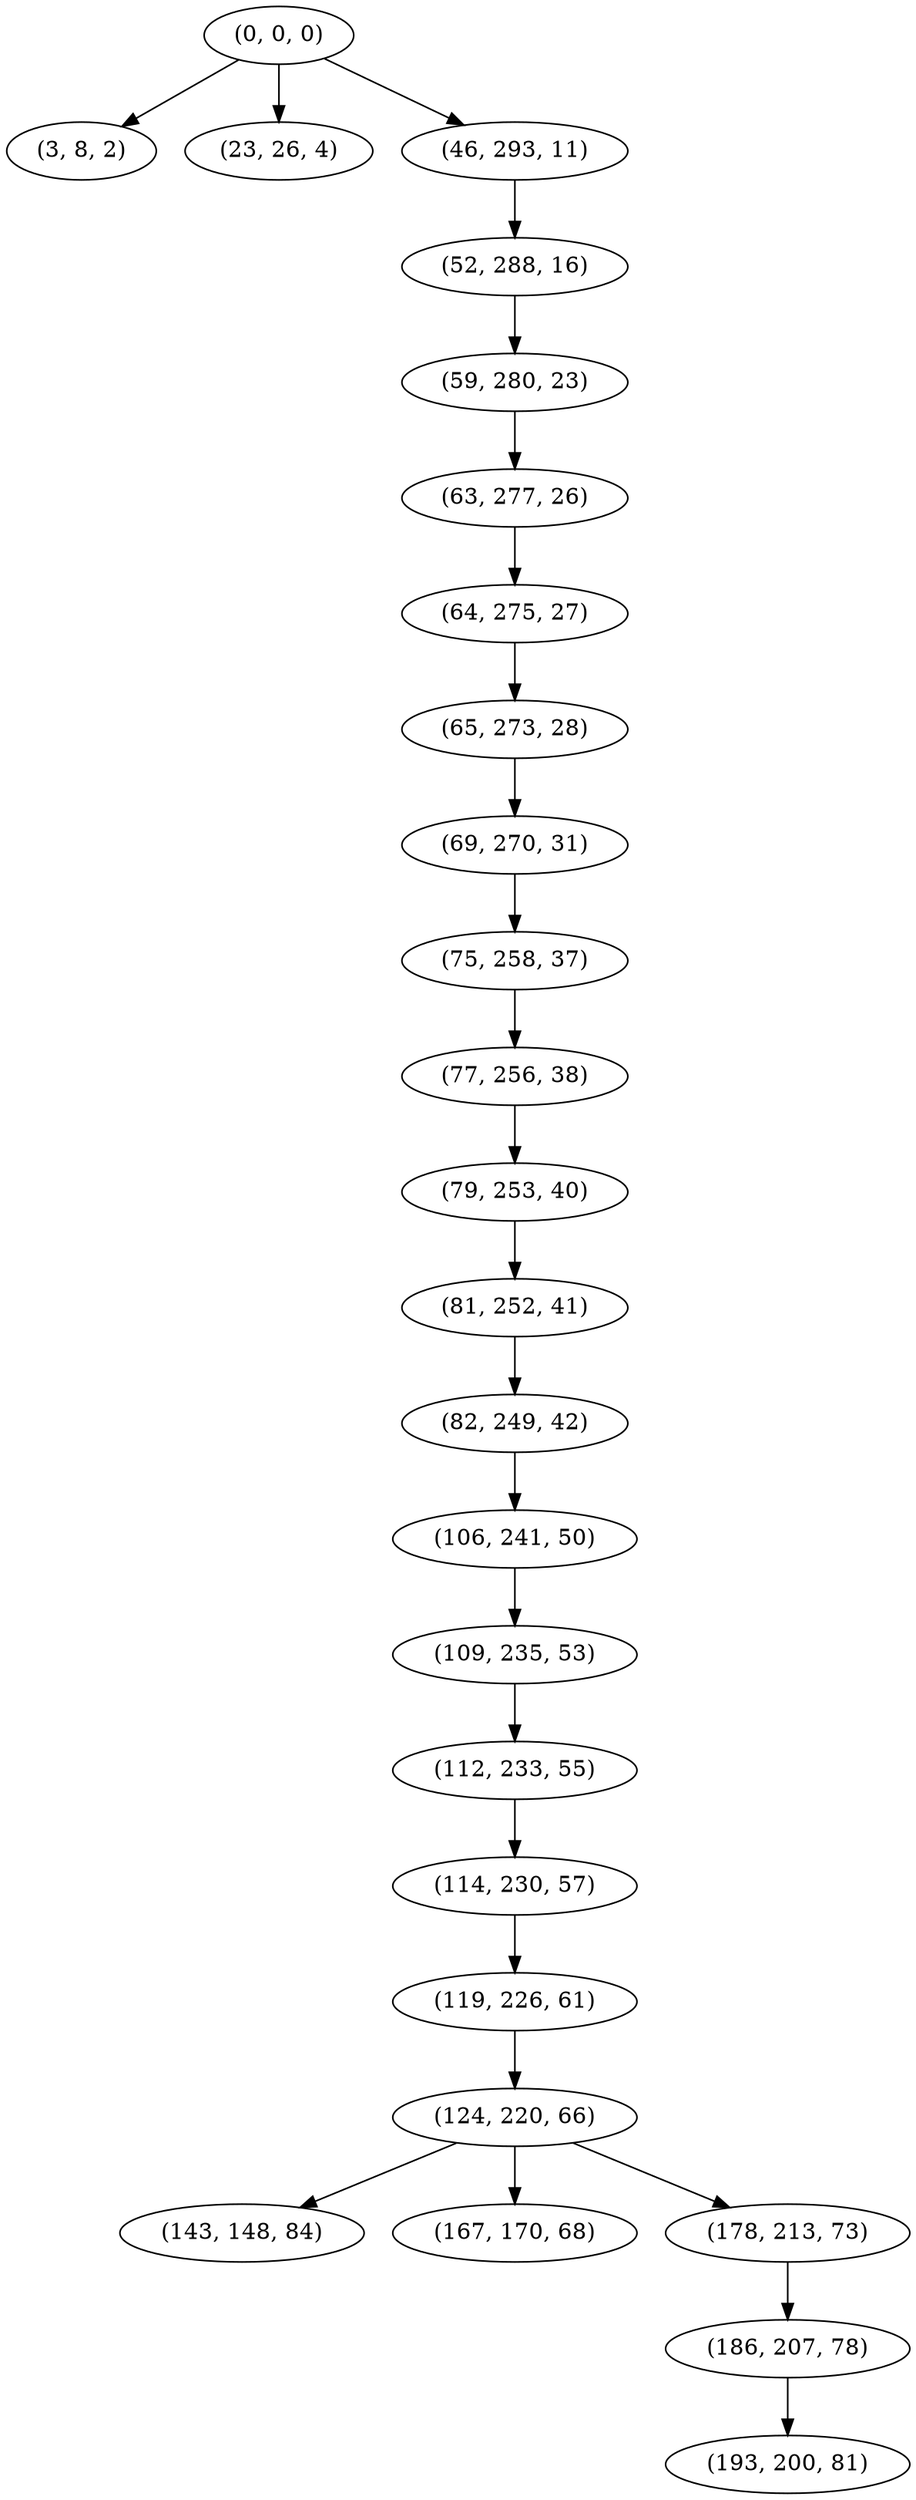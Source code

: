 digraph tree {
    "(0, 0, 0)";
    "(3, 8, 2)";
    "(23, 26, 4)";
    "(46, 293, 11)";
    "(52, 288, 16)";
    "(59, 280, 23)";
    "(63, 277, 26)";
    "(64, 275, 27)";
    "(65, 273, 28)";
    "(69, 270, 31)";
    "(75, 258, 37)";
    "(77, 256, 38)";
    "(79, 253, 40)";
    "(81, 252, 41)";
    "(82, 249, 42)";
    "(106, 241, 50)";
    "(109, 235, 53)";
    "(112, 233, 55)";
    "(114, 230, 57)";
    "(119, 226, 61)";
    "(124, 220, 66)";
    "(143, 148, 84)";
    "(167, 170, 68)";
    "(178, 213, 73)";
    "(186, 207, 78)";
    "(193, 200, 81)";
    "(0, 0, 0)" -> "(3, 8, 2)";
    "(0, 0, 0)" -> "(23, 26, 4)";
    "(0, 0, 0)" -> "(46, 293, 11)";
    "(46, 293, 11)" -> "(52, 288, 16)";
    "(52, 288, 16)" -> "(59, 280, 23)";
    "(59, 280, 23)" -> "(63, 277, 26)";
    "(63, 277, 26)" -> "(64, 275, 27)";
    "(64, 275, 27)" -> "(65, 273, 28)";
    "(65, 273, 28)" -> "(69, 270, 31)";
    "(69, 270, 31)" -> "(75, 258, 37)";
    "(75, 258, 37)" -> "(77, 256, 38)";
    "(77, 256, 38)" -> "(79, 253, 40)";
    "(79, 253, 40)" -> "(81, 252, 41)";
    "(81, 252, 41)" -> "(82, 249, 42)";
    "(82, 249, 42)" -> "(106, 241, 50)";
    "(106, 241, 50)" -> "(109, 235, 53)";
    "(109, 235, 53)" -> "(112, 233, 55)";
    "(112, 233, 55)" -> "(114, 230, 57)";
    "(114, 230, 57)" -> "(119, 226, 61)";
    "(119, 226, 61)" -> "(124, 220, 66)";
    "(124, 220, 66)" -> "(143, 148, 84)";
    "(124, 220, 66)" -> "(167, 170, 68)";
    "(124, 220, 66)" -> "(178, 213, 73)";
    "(178, 213, 73)" -> "(186, 207, 78)";
    "(186, 207, 78)" -> "(193, 200, 81)";
}
